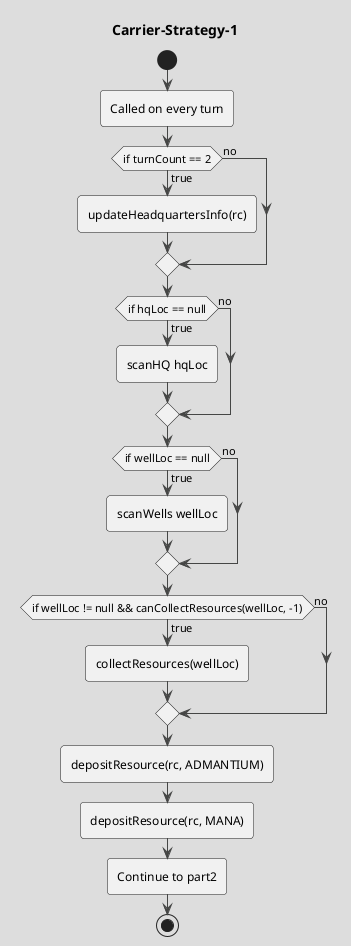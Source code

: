 @startuml Carrier-Strategy-1a
!theme toy 
title Carrier-Strategy-1
start

:Called on every turn; 

if (if turnCount == 2) then (true) 
    :updateHeadquartersInfo(rc); 
else (no)
endif

if (if hqLoc == null) then (true) 
    :scanHQ hqLoc; 
else (no)
endif

if (if wellLoc == null) then (true) 
    :scanWells wellLoc; 
else (no)
endif

if (if wellLoc != null && canCollectResources(wellLoc, -1)) then (true) 
    :collectResources(wellLoc); 
else (no)
endif

:depositResource(rc, ADMANTIUM); 

:depositResource(rc, MANA); 

:Continue to part2; 
stop
@enduml

